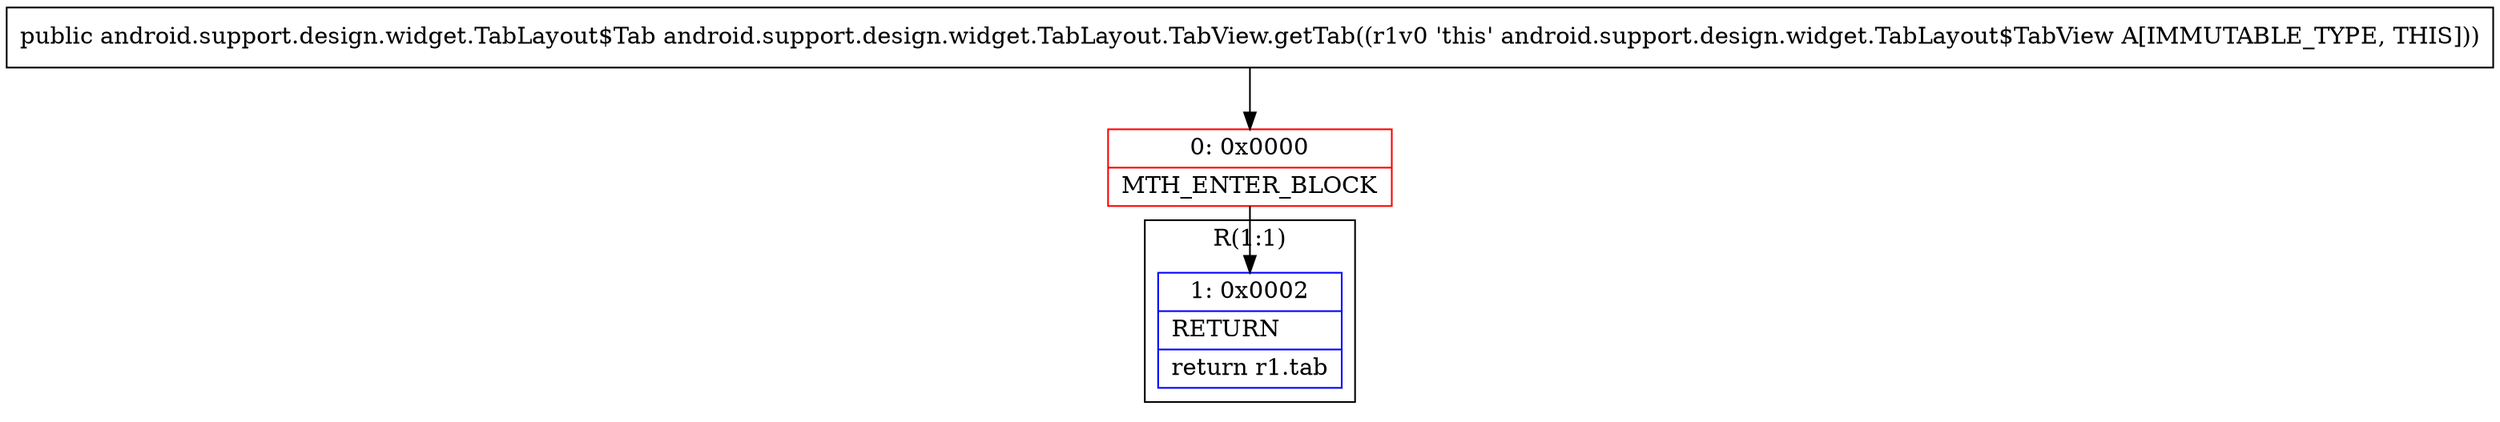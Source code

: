 digraph "CFG forandroid.support.design.widget.TabLayout.TabView.getTab()Landroid\/support\/design\/widget\/TabLayout$Tab;" {
subgraph cluster_Region_743733978 {
label = "R(1:1)";
node [shape=record,color=blue];
Node_1 [shape=record,label="{1\:\ 0x0002|RETURN\l|return r1.tab\l}"];
}
Node_0 [shape=record,color=red,label="{0\:\ 0x0000|MTH_ENTER_BLOCK\l}"];
MethodNode[shape=record,label="{public android.support.design.widget.TabLayout$Tab android.support.design.widget.TabLayout.TabView.getTab((r1v0 'this' android.support.design.widget.TabLayout$TabView A[IMMUTABLE_TYPE, THIS])) }"];
MethodNode -> Node_0;
Node_0 -> Node_1;
}

